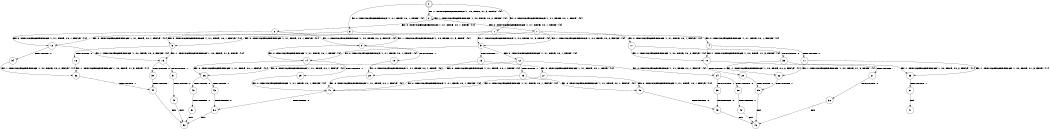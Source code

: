 digraph BCG {
size = "7, 10.5";
center = TRUE;
node [shape = circle];
0 [peripheries = 2];
0 -> 1 [label = "EX !0 !ATOMIC_EXCH_BRANCH (1, +1, TRUE, +0, 1, TRUE) !{0}"];
0 -> 2 [label = "EX !1 !ATOMIC_EXCH_BRANCH (1, +0, TRUE, +1, 3, FALSE) !{0}"];
0 -> 3 [label = "EX !0 !ATOMIC_EXCH_BRANCH (1, +1, TRUE, +0, 1, TRUE) !{0}"];
1 -> 4 [label = "EX !0 !ATOMIC_EXCH_BRANCH (1, +1, TRUE, +0, 1, FALSE) !{0}"];
1 -> 5 [label = "EX !1 !ATOMIC_EXCH_BRANCH (1, +0, TRUE, +1, 3, TRUE) !{0}"];
1 -> 6 [label = "EX !0 !ATOMIC_EXCH_BRANCH (1, +1, TRUE, +0, 1, FALSE) !{0}"];
2 -> 2 [label = "EX !1 !ATOMIC_EXCH_BRANCH (1, +0, TRUE, +0, 2, TRUE) !{0}"];
2 -> 7 [label = "EX !0 !ATOMIC_EXCH_BRANCH (1, +1, TRUE, +0, 1, TRUE) !{0}"];
2 -> 8 [label = "EX !0 !ATOMIC_EXCH_BRANCH (1, +1, TRUE, +0, 1, TRUE) !{0}"];
3 -> 9 [label = "EX !1 !ATOMIC_EXCH_BRANCH (1, +0, TRUE, +1, 3, TRUE) !{0}"];
3 -> 6 [label = "EX !0 !ATOMIC_EXCH_BRANCH (1, +1, TRUE, +0, 1, FALSE) !{0}"];
4 -> 10 [label = "EX !1 !ATOMIC_EXCH_BRANCH (1, +0, TRUE, +1, 3, TRUE) !{0}"];
4 -> 11 [label = "TERMINATE !0"];
5 -> 12 [label = "EX !0 !ATOMIC_EXCH_BRANCH (1, +1, TRUE, +0, 1, TRUE) !{0}"];
5 -> 13 [label = "TERMINATE !1"];
5 -> 14 [label = "EX !0 !ATOMIC_EXCH_BRANCH (1, +1, TRUE, +0, 1, TRUE) !{0}"];
6 -> 15 [label = "EX !1 !ATOMIC_EXCH_BRANCH (1, +0, TRUE, +1, 3, TRUE) !{0}"];
6 -> 16 [label = "TERMINATE !0"];
7 -> 17 [label = "EX !0 !ATOMIC_EXCH_BRANCH (1, +1, TRUE, +0, 1, FALSE) !{0}"];
7 -> 5 [label = "EX !1 !ATOMIC_EXCH_BRANCH (1, +0, TRUE, +0, 2, FALSE) !{0}"];
7 -> 18 [label = "EX !0 !ATOMIC_EXCH_BRANCH (1, +1, TRUE, +0, 1, FALSE) !{0}"];
8 -> 9 [label = "EX !1 !ATOMIC_EXCH_BRANCH (1, +0, TRUE, +0, 2, FALSE) !{0}"];
8 -> 18 [label = "EX !0 !ATOMIC_EXCH_BRANCH (1, +1, TRUE, +0, 1, FALSE) !{0}"];
9 -> 19 [label = "TERMINATE !1"];
9 -> 14 [label = "EX !0 !ATOMIC_EXCH_BRANCH (1, +1, TRUE, +0, 1, TRUE) !{0}"];
10 -> 20 [label = "TERMINATE !0"];
10 -> 21 [label = "TERMINATE !1"];
11 -> 22 [label = "EX !1 !ATOMIC_EXCH_BRANCH (1, +0, TRUE, +1, 3, TRUE) !{1}"];
11 -> 23 [label = "EX !1 !ATOMIC_EXCH_BRANCH (1, +0, TRUE, +1, 3, TRUE) !{1}"];
12 -> 24 [label = "EX !0 !ATOMIC_EXCH_BRANCH (1, +1, TRUE, +0, 1, FALSE) !{0}"];
12 -> 25 [label = "TERMINATE !1"];
12 -> 26 [label = "EX !0 !ATOMIC_EXCH_BRANCH (1, +1, TRUE, +0, 1, FALSE) !{0}"];
13 -> 27 [label = "EX !0 !ATOMIC_EXCH_BRANCH (1, +1, TRUE, +0, 1, TRUE) !{0}"];
13 -> 28 [label = "EX !0 !ATOMIC_EXCH_BRANCH (1, +1, TRUE, +0, 1, TRUE) !{0}"];
14 -> 29 [label = "TERMINATE !1"];
14 -> 26 [label = "EX !0 !ATOMIC_EXCH_BRANCH (1, +1, TRUE, +0, 1, FALSE) !{0}"];
15 -> 30 [label = "TERMINATE !0"];
15 -> 31 [label = "TERMINATE !1"];
16 -> 32 [label = "EX !1 !ATOMIC_EXCH_BRANCH (1, +0, TRUE, +1, 3, TRUE) !{1}"];
17 -> 10 [label = "EX !1 !ATOMIC_EXCH_BRANCH (1, +0, TRUE, +0, 2, FALSE) !{0}"];
17 -> 33 [label = "TERMINATE !0"];
18 -> 15 [label = "EX !1 !ATOMIC_EXCH_BRANCH (1, +0, TRUE, +0, 2, FALSE) !{0}"];
18 -> 34 [label = "TERMINATE !0"];
19 -> 28 [label = "EX !0 !ATOMIC_EXCH_BRANCH (1, +1, TRUE, +0, 1, TRUE) !{0}"];
20 -> 35 [label = "TERMINATE !1"];
21 -> 36 [label = "TERMINATE !0"];
22 -> 35 [label = "TERMINATE !1"];
23 -> 37 [label = "TERMINATE !1"];
24 -> 38 [label = "TERMINATE !0"];
24 -> 39 [label = "TERMINATE !1"];
25 -> 40 [label = "EX !0 !ATOMIC_EXCH_BRANCH (1, +1, TRUE, +0, 1, FALSE) !{0}"];
25 -> 41 [label = "EX !0 !ATOMIC_EXCH_BRANCH (1, +1, TRUE, +0, 1, FALSE) !{0}"];
26 -> 42 [label = "TERMINATE !0"];
26 -> 43 [label = "TERMINATE !1"];
27 -> 40 [label = "EX !0 !ATOMIC_EXCH_BRANCH (1, +1, TRUE, +0, 1, FALSE) !{0}"];
27 -> 41 [label = "EX !0 !ATOMIC_EXCH_BRANCH (1, +1, TRUE, +0, 1, FALSE) !{0}"];
28 -> 41 [label = "EX !0 !ATOMIC_EXCH_BRANCH (1, +1, TRUE, +0, 1, FALSE) !{0}"];
29 -> 41 [label = "EX !0 !ATOMIC_EXCH_BRANCH (1, +1, TRUE, +0, 1, FALSE) !{0}"];
30 -> 44 [label = "TERMINATE !1"];
31 -> 45 [label = "TERMINATE !0"];
32 -> 44 [label = "TERMINATE !1"];
33 -> 22 [label = "EX !1 !ATOMIC_EXCH_BRANCH (1, +0, TRUE, +0, 2, FALSE) !{1}"];
33 -> 23 [label = "EX !1 !ATOMIC_EXCH_BRANCH (1, +0, TRUE, +0, 2, FALSE) !{1}"];
34 -> 32 [label = "EX !1 !ATOMIC_EXCH_BRANCH (1, +0, TRUE, +0, 2, FALSE) !{1}"];
35 -> 46 [label = "exit"];
36 -> 46 [label = "exit"];
37 -> 47 [label = "exit"];
38 -> 48 [label = "TERMINATE !1"];
39 -> 49 [label = "TERMINATE !0"];
40 -> 49 [label = "TERMINATE !0"];
41 -> 50 [label = "TERMINATE !0"];
42 -> 51 [label = "TERMINATE !1"];
43 -> 50 [label = "TERMINATE !0"];
44 -> 52 [label = "exit"];
45 -> 52 [label = "exit"];
48 -> 46 [label = "exit"];
49 -> 46 [label = "exit"];
50 -> 52 [label = "exit"];
51 -> 52 [label = "exit"];
}
